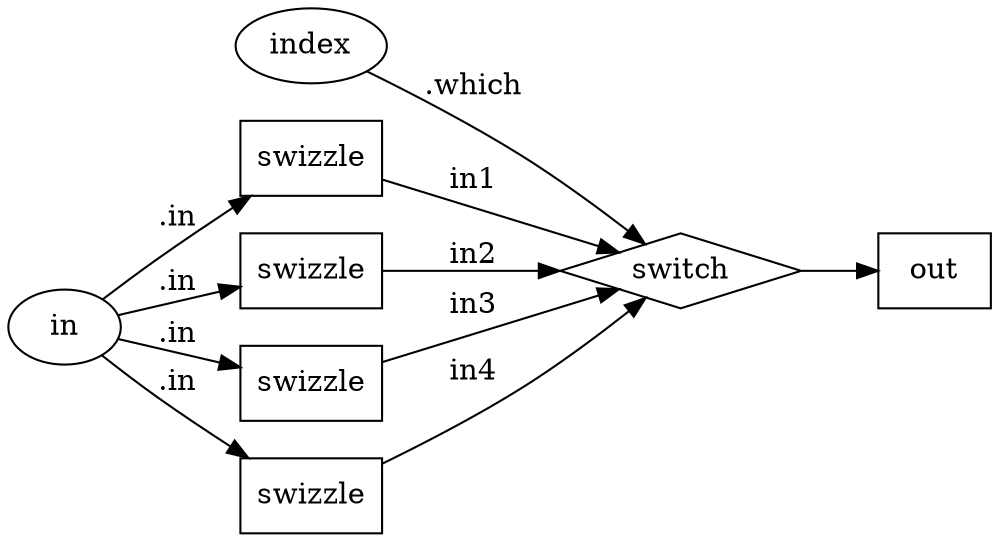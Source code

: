 digraph {
  rankdir = LR;
    NG_extract_color4_N_sw_color4 [label= "switch"];
    NG_extract_color4_N_sw_color4[shape = diamond];
    NG_extract_color4_N_sw_color4 ->     NG_extract_color4_out;
    NG_extract_color4_out [label= "out"];
    NG_extract_color4_out[shape = box]; 
    NG_extract_color4_indexINT [label="index"];
    NG_extract_color4_indexINT [shape = ellipse];
    NG_extract_color4_N_sw_color4 [label="switch"];
    NG_extract_color4_indexINT -> NG_extract_color4_N_sw_color4 [label=".which"];
    NG_extract_color4_N_r_color4 [label= "swizzle"];
    NG_extract_color4_N_r_color4[shape = box];
    NG_extract_color4_N_r_color4 ->     NG_extract_color4_N_sw_color4 [label= "in1"];
    NG_extract_color4_N_sw_color4 [label= "switch"];
    NG_extract_color4_N_sw_color4[shape = diamond]; 
    NG_extract_color4_inINT [label="in"];
    NG_extract_color4_inINT [shape = ellipse];
    NG_extract_color4_N_r_color4 [label="swizzle"];
    NG_extract_color4_inINT -> NG_extract_color4_N_r_color4 [label=".in"];
    NG_extract_color4_N_g_color4 [label= "swizzle"];
    NG_extract_color4_N_g_color4[shape = box];
    NG_extract_color4_N_g_color4 ->     NG_extract_color4_N_sw_color4 [label= "in2"];
    NG_extract_color4_N_sw_color4 [label= "switch"];
    NG_extract_color4_N_sw_color4[shape = diamond]; 
    NG_extract_color4_inINT [label="in"];
    NG_extract_color4_inINT [shape = ellipse];
    NG_extract_color4_N_g_color4 [label="swizzle"];
    NG_extract_color4_inINT -> NG_extract_color4_N_g_color4 [label=".in"];
    NG_extract_color4_N_b_color4 [label= "swizzle"];
    NG_extract_color4_N_b_color4[shape = box];
    NG_extract_color4_N_b_color4 ->     NG_extract_color4_N_sw_color4 [label= "in3"];
    NG_extract_color4_N_sw_color4 [label= "switch"];
    NG_extract_color4_N_sw_color4[shape = diamond]; 
    NG_extract_color4_inINT [label="in"];
    NG_extract_color4_inINT [shape = ellipse];
    NG_extract_color4_N_b_color4 [label="swizzle"];
    NG_extract_color4_inINT -> NG_extract_color4_N_b_color4 [label=".in"];
    NG_extract_color4_N_a_color4 [label= "swizzle"];
    NG_extract_color4_N_a_color4[shape = box];
    NG_extract_color4_N_a_color4 ->     NG_extract_color4_N_sw_color4 [label= "in4"];
    NG_extract_color4_N_sw_color4 [label= "switch"];
    NG_extract_color4_N_sw_color4[shape = diamond]; 
    NG_extract_color4_inINT [label="in"];
    NG_extract_color4_inINT [shape = ellipse];
    NG_extract_color4_N_a_color4 [label="swizzle"];
    NG_extract_color4_inINT -> NG_extract_color4_N_a_color4 [label=".in"];
}
